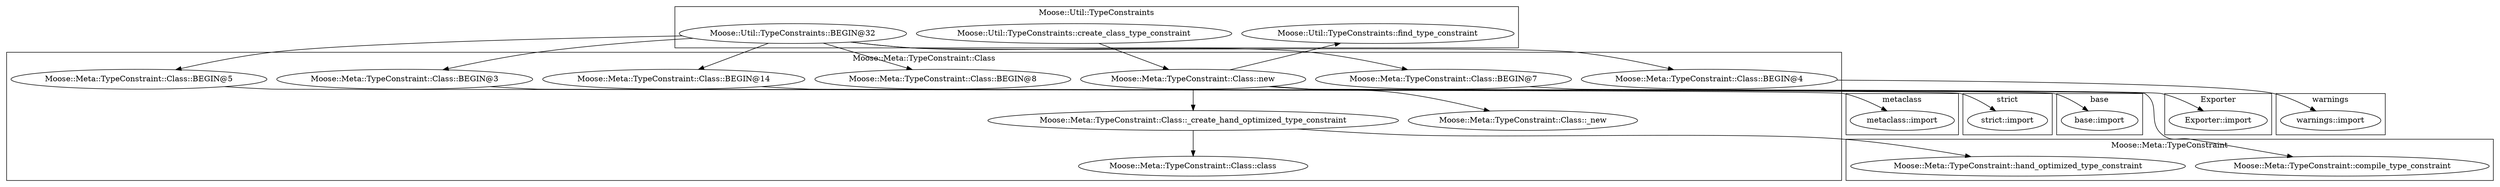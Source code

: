 digraph {
graph [overlap=false]
subgraph cluster_warnings {
	label="warnings";
	"warnings::import";
}
subgraph cluster_Moose_Util_TypeConstraints {
	label="Moose::Util::TypeConstraints";
	"Moose::Util::TypeConstraints::create_class_type_constraint";
	"Moose::Util::TypeConstraints::find_type_constraint";
	"Moose::Util::TypeConstraints::BEGIN@32";
}
subgraph cluster_metaclass {
	label="metaclass";
	"metaclass::import";
}
subgraph cluster_Moose_Meta_TypeConstraint_Class {
	label="Moose::Meta::TypeConstraint::Class";
	"Moose::Meta::TypeConstraint::Class::BEGIN@5";
	"Moose::Meta::TypeConstraint::Class::BEGIN@3";
	"Moose::Meta::TypeConstraint::Class::class";
	"Moose::Meta::TypeConstraint::Class::BEGIN@14";
	"Moose::Meta::TypeConstraint::Class::new";
	"Moose::Meta::TypeConstraint::Class::_create_hand_optimized_type_constraint";
	"Moose::Meta::TypeConstraint::Class::_new";
	"Moose::Meta::TypeConstraint::Class::BEGIN@7";
	"Moose::Meta::TypeConstraint::Class::BEGIN@8";
	"Moose::Meta::TypeConstraint::Class::BEGIN@4";
}
subgraph cluster_base {
	label="base";
	"base::import";
}
subgraph cluster_strict {
	label="strict";
	"strict::import";
}
subgraph cluster_Exporter {
	label="Exporter";
	"Exporter::import";
}
subgraph cluster_Moose_Meta_TypeConstraint {
	label="Moose::Meta::TypeConstraint";
	"Moose::Meta::TypeConstraint::compile_type_constraint";
	"Moose::Meta::TypeConstraint::hand_optimized_type_constraint";
}
"Moose::Util::TypeConstraints::BEGIN@32" -> "Moose::Meta::TypeConstraint::Class::BEGIN@8";
"Moose::Meta::TypeConstraint::Class::BEGIN@7" -> "Exporter::import";
"Moose::Meta::TypeConstraint::Class::new" -> "Moose::Meta::TypeConstraint::compile_type_constraint";
"Moose::Meta::TypeConstraint::Class::new" -> "Moose::Util::TypeConstraints::find_type_constraint";
"Moose::Util::TypeConstraints::BEGIN@32" -> "Moose::Meta::TypeConstraint::Class::BEGIN@4";
"Moose::Util::TypeConstraints::BEGIN@32" -> "Moose::Meta::TypeConstraint::Class::BEGIN@5";
"Moose::Meta::TypeConstraint::Class::new" -> "Moose::Meta::TypeConstraint::Class::_new";
"Moose::Meta::TypeConstraint::Class::_create_hand_optimized_type_constraint" -> "Moose::Meta::TypeConstraint::Class::class";
"Moose::Meta::TypeConstraint::Class::BEGIN@5" -> "metaclass::import";
"Moose::Util::TypeConstraints::BEGIN@32" -> "Moose::Meta::TypeConstraint::Class::BEGIN@3";
"Moose::Util::TypeConstraints::BEGIN@32" -> "Moose::Meta::TypeConstraint::Class::BEGIN@14";
"Moose::Meta::TypeConstraint::Class::new" -> "Moose::Meta::TypeConstraint::Class::_create_hand_optimized_type_constraint";
"Moose::Util::TypeConstraints::BEGIN@32" -> "Moose::Meta::TypeConstraint::Class::BEGIN@7";
"Moose::Meta::TypeConstraint::Class::_create_hand_optimized_type_constraint" -> "Moose::Meta::TypeConstraint::hand_optimized_type_constraint";
"Moose::Meta::TypeConstraint::Class::BEGIN@14" -> "base::import";
"Moose::Meta::TypeConstraint::Class::BEGIN@4" -> "warnings::import";
"Moose::Util::TypeConstraints::create_class_type_constraint" -> "Moose::Meta::TypeConstraint::Class::new";
"Moose::Meta::TypeConstraint::Class::BEGIN@3" -> "strict::import";
}
